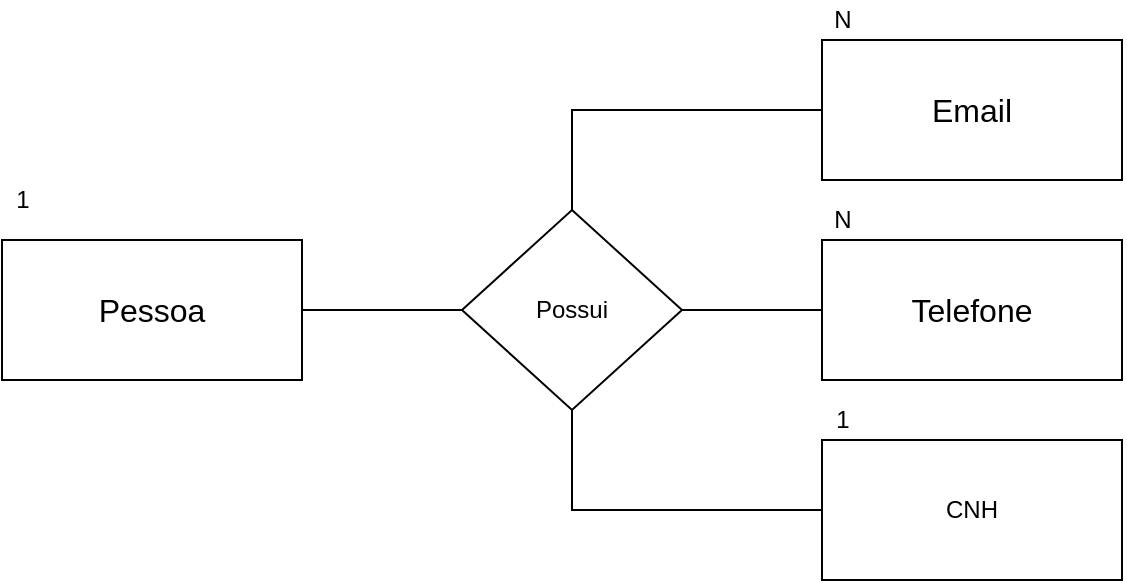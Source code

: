 <mxfile version="14.4.2" type="device" pages="2"><diagram id="0tzoElIVvLnrqVujmH1S" name="Page-1"><mxGraphModel dx="868" dy="482" grid="1" gridSize="10" guides="1" tooltips="1" connect="1" arrows="1" fold="1" page="1" pageScale="1" pageWidth="827" pageHeight="1169" math="0" shadow="0"><root><mxCell id="0"/><mxCell id="1" parent="0"/><mxCell id="RPkzijP9OZo83HcT7Ald-3" style="edgeStyle=orthogonalEdgeStyle;rounded=0;orthogonalLoop=1;jettySize=auto;html=1;exitX=1;exitY=0.5;exitDx=0;exitDy=0;entryX=0;entryY=0.5;entryDx=0;entryDy=0;endArrow=none;endFill=0;" parent="1" source="RPkzijP9OZo83HcT7Ald-1" target="RPkzijP9OZo83HcT7Ald-2" edge="1"><mxGeometry relative="1" as="geometry"/></mxCell><mxCell id="RPkzijP9OZo83HcT7Ald-1" value="&lt;font size=&quot;3&quot;&gt;Pessoa&lt;/font&gt;" style="rounded=0;whiteSpace=wrap;html=1;" parent="1" vertex="1"><mxGeometry x="100" y="160" width="150" height="70" as="geometry"/></mxCell><mxCell id="RPkzijP9OZo83HcT7Ald-4" style="edgeStyle=orthogonalEdgeStyle;rounded=0;orthogonalLoop=1;jettySize=auto;html=1;exitX=1;exitY=0.5;exitDx=0;exitDy=0;endArrow=none;endFill=0;" parent="1" source="RPkzijP9OZo83HcT7Ald-6" edge="1"><mxGeometry relative="1" as="geometry"><mxPoint x="600" y="210" as="targetPoint"/><Array as="points"><mxPoint x="600" y="195"/></Array></mxGeometry></mxCell><mxCell id="RPkzijP9OZo83HcT7Ald-10" style="edgeStyle=orthogonalEdgeStyle;rounded=0;orthogonalLoop=1;jettySize=auto;html=1;exitX=0.5;exitY=0;exitDx=0;exitDy=0;entryX=0;entryY=0.5;entryDx=0;entryDy=0;endArrow=none;endFill=0;" parent="1" source="RPkzijP9OZo83HcT7Ald-2" target="RPkzijP9OZo83HcT7Ald-8" edge="1"><mxGeometry relative="1" as="geometry"/></mxCell><mxCell id="RPkzijP9OZo83HcT7Ald-11" style="edgeStyle=orthogonalEdgeStyle;rounded=0;orthogonalLoop=1;jettySize=auto;html=1;exitX=0.5;exitY=1;exitDx=0;exitDy=0;entryX=0;entryY=0.5;entryDx=0;entryDy=0;endArrow=none;endFill=0;" parent="1" source="RPkzijP9OZo83HcT7Ald-2" target="RPkzijP9OZo83HcT7Ald-9" edge="1"><mxGeometry relative="1" as="geometry"/></mxCell><mxCell id="RPkzijP9OZo83HcT7Ald-2" value="Possui" style="rhombus;whiteSpace=wrap;html=1;" parent="1" vertex="1"><mxGeometry x="330" y="145" width="110" height="100" as="geometry"/></mxCell><mxCell id="RPkzijP9OZo83HcT7Ald-6" value="&lt;font size=&quot;3&quot;&gt;Telefone&lt;/font&gt;" style="rounded=0;whiteSpace=wrap;html=1;" parent="1" vertex="1"><mxGeometry x="510" y="160" width="150" height="70" as="geometry"/></mxCell><mxCell id="RPkzijP9OZo83HcT7Ald-7" style="edgeStyle=orthogonalEdgeStyle;rounded=0;orthogonalLoop=1;jettySize=auto;html=1;exitX=1;exitY=0.5;exitDx=0;exitDy=0;endArrow=none;endFill=0;" parent="1" source="RPkzijP9OZo83HcT7Ald-2" target="RPkzijP9OZo83HcT7Ald-6" edge="1"><mxGeometry relative="1" as="geometry"><mxPoint x="600" y="210" as="targetPoint"/><mxPoint x="440" y="195" as="sourcePoint"/><Array as="points"/></mxGeometry></mxCell><mxCell id="RPkzijP9OZo83HcT7Ald-8" value="&lt;font size=&quot;3&quot;&gt;Email&lt;/font&gt;" style="rounded=0;whiteSpace=wrap;html=1;" parent="1" vertex="1"><mxGeometry x="510" y="60" width="150" height="70" as="geometry"/></mxCell><mxCell id="RPkzijP9OZo83HcT7Ald-9" value="CNH" style="rounded=0;whiteSpace=wrap;html=1;" parent="1" vertex="1"><mxGeometry x="510" y="260" width="150" height="70" as="geometry"/></mxCell><mxCell id="RPkzijP9OZo83HcT7Ald-12" value="1" style="text;html=1;align=center;verticalAlign=middle;resizable=0;points=[];autosize=1;" parent="1" vertex="1"><mxGeometry x="100" y="130" width="20" height="20" as="geometry"/></mxCell><mxCell id="RPkzijP9OZo83HcT7Ald-13" value="N" style="text;html=1;align=center;verticalAlign=middle;resizable=0;points=[];autosize=1;" parent="1" vertex="1"><mxGeometry x="510" y="40" width="20" height="20" as="geometry"/></mxCell><mxCell id="RPkzijP9OZo83HcT7Ald-14" value="N" style="text;html=1;align=center;verticalAlign=middle;resizable=0;points=[];autosize=1;" parent="1" vertex="1"><mxGeometry x="510" y="140" width="20" height="20" as="geometry"/></mxCell><mxCell id="RPkzijP9OZo83HcT7Ald-15" value="1" style="text;html=1;align=center;verticalAlign=middle;resizable=0;points=[];autosize=1;" parent="1" vertex="1"><mxGeometry x="510" y="240" width="20" height="20" as="geometry"/></mxCell></root></mxGraphModel></diagram><diagram id="aIb-IURIw41t6wmp9YPa" name="Logico"><mxGraphModel dx="868" dy="425" grid="1" gridSize="10" guides="1" tooltips="1" connect="1" arrows="1" fold="1" page="1" pageScale="1" pageWidth="827" pageHeight="1169" math="0" shadow="0"><root><mxCell id="ZIAzbTx73sRLhOYdEwJa-0"/><mxCell id="ZIAzbTx73sRLhOYdEwJa-1" parent="ZIAzbTx73sRLhOYdEwJa-0"/><mxCell id="ZIAzbTx73sRLhOYdEwJa-2" value="Pessoa" style="shape=table;startSize=30;container=1;collapsible=1;childLayout=tableLayout;fixedRows=1;rowLines=0;fontStyle=1;align=center;resizeLast=1;" vertex="1" parent="ZIAzbTx73sRLhOYdEwJa-1"><mxGeometry x="360" y="50" width="180" height="190" as="geometry"/></mxCell><mxCell id="ZIAzbTx73sRLhOYdEwJa-3" value="" style="shape=partialRectangle;collapsible=0;dropTarget=0;pointerEvents=0;fillColor=none;top=0;left=0;bottom=0;right=0;points=[[0,0.5],[1,0.5]];portConstraint=eastwest;" vertex="1" parent="ZIAzbTx73sRLhOYdEwJa-2"><mxGeometry y="30" width="180" height="30" as="geometry"/></mxCell><mxCell id="ZIAzbTx73sRLhOYdEwJa-4" value="PK" style="shape=partialRectangle;connectable=0;fillColor=none;top=0;left=0;bottom=0;right=0;fontStyle=1;overflow=hidden;" vertex="1" parent="ZIAzbTx73sRLhOYdEwJa-3"><mxGeometry width="60" height="30" as="geometry"/></mxCell><mxCell id="ZIAzbTx73sRLhOYdEwJa-5" value="IdPessoa" style="shape=partialRectangle;connectable=0;fillColor=none;top=0;left=0;bottom=0;right=0;align=left;spacingLeft=6;fontStyle=5;overflow=hidden;" vertex="1" parent="ZIAzbTx73sRLhOYdEwJa-3"><mxGeometry x="60" width="120" height="30" as="geometry"/></mxCell><mxCell id="ZIAzbTx73sRLhOYdEwJa-27" value="" style="shape=partialRectangle;collapsible=0;dropTarget=0;pointerEvents=0;fillColor=none;top=0;left=0;bottom=0;right=0;points=[[0,0.5],[1,0.5]];portConstraint=eastwest;" vertex="1" parent="ZIAzbTx73sRLhOYdEwJa-2"><mxGeometry y="60" width="180" height="30" as="geometry"/></mxCell><mxCell id="ZIAzbTx73sRLhOYdEwJa-28" value="FK" style="shape=partialRectangle;connectable=0;fillColor=none;top=0;left=0;bottom=0;right=0;fontStyle=1;overflow=hidden;" vertex="1" parent="ZIAzbTx73sRLhOYdEwJa-27"><mxGeometry width="60" height="30" as="geometry"/></mxCell><mxCell id="ZIAzbTx73sRLhOYdEwJa-29" value="Telefone" style="shape=partialRectangle;connectable=0;fillColor=none;top=0;left=0;bottom=0;right=0;align=left;spacingLeft=6;fontStyle=5;overflow=hidden;" vertex="1" parent="ZIAzbTx73sRLhOYdEwJa-27"><mxGeometry x="60" width="120" height="30" as="geometry"/></mxCell><mxCell id="ZIAzbTx73sRLhOYdEwJa-21" value="" style="shape=partialRectangle;collapsible=0;dropTarget=0;pointerEvents=0;fillColor=none;top=0;left=0;bottom=0;right=0;points=[[0,0.5],[1,0.5]];portConstraint=eastwest;" vertex="1" parent="ZIAzbTx73sRLhOYdEwJa-2"><mxGeometry y="90" width="180" height="30" as="geometry"/></mxCell><mxCell id="ZIAzbTx73sRLhOYdEwJa-22" value="FK" style="shape=partialRectangle;connectable=0;fillColor=none;top=0;left=0;bottom=0;right=0;fontStyle=1;overflow=hidden;" vertex="1" parent="ZIAzbTx73sRLhOYdEwJa-21"><mxGeometry width="60" height="30" as="geometry"/></mxCell><mxCell id="ZIAzbTx73sRLhOYdEwJa-23" value="CNH" style="shape=partialRectangle;connectable=0;fillColor=none;top=0;left=0;bottom=0;right=0;align=left;spacingLeft=6;fontStyle=5;overflow=hidden;" vertex="1" parent="ZIAzbTx73sRLhOYdEwJa-21"><mxGeometry x="60" width="120" height="30" as="geometry"/></mxCell><mxCell id="ZIAzbTx73sRLhOYdEwJa-24" value="" style="shape=partialRectangle;collapsible=0;dropTarget=0;pointerEvents=0;fillColor=none;top=0;left=0;bottom=1;right=0;points=[[0,0.5],[1,0.5]];portConstraint=eastwest;" vertex="1" parent="ZIAzbTx73sRLhOYdEwJa-2"><mxGeometry y="120" width="180" height="30" as="geometry"/></mxCell><mxCell id="ZIAzbTx73sRLhOYdEwJa-25" value="FK" style="shape=partialRectangle;connectable=0;fillColor=none;top=0;left=0;bottom=0;right=0;fontStyle=1;overflow=hidden;" vertex="1" parent="ZIAzbTx73sRLhOYdEwJa-24"><mxGeometry width="60" height="30" as="geometry"/></mxCell><mxCell id="ZIAzbTx73sRLhOYdEwJa-26" value="Email" style="shape=partialRectangle;connectable=0;fillColor=none;top=0;left=0;bottom=0;right=0;align=left;spacingLeft=6;fontStyle=5;overflow=hidden;" vertex="1" parent="ZIAzbTx73sRLhOYdEwJa-24"><mxGeometry x="60" width="120" height="30" as="geometry"/></mxCell><mxCell id="ZIAzbTx73sRLhOYdEwJa-9" value="" style="shape=partialRectangle;collapsible=0;dropTarget=0;pointerEvents=0;fillColor=none;top=0;left=0;bottom=0;right=0;points=[[0,0.5],[1,0.5]];portConstraint=eastwest;" vertex="1" parent="ZIAzbTx73sRLhOYdEwJa-2"><mxGeometry y="150" width="180" height="30" as="geometry"/></mxCell><mxCell id="ZIAzbTx73sRLhOYdEwJa-10" value="" style="shape=partialRectangle;connectable=0;fillColor=none;top=0;left=0;bottom=0;right=0;editable=1;overflow=hidden;" vertex="1" parent="ZIAzbTx73sRLhOYdEwJa-9"><mxGeometry width="60" height="30" as="geometry"/></mxCell><mxCell id="ZIAzbTx73sRLhOYdEwJa-11" value="Pessoa" style="shape=partialRectangle;connectable=0;fillColor=none;top=0;left=0;bottom=0;right=0;align=left;spacingLeft=6;overflow=hidden;" vertex="1" parent="ZIAzbTx73sRLhOYdEwJa-9"><mxGeometry x="60" width="120" height="30" as="geometry"/></mxCell><mxCell id="ZIAzbTx73sRLhOYdEwJa-30" value="Telefone" style="shape=table;startSize=30;container=1;collapsible=1;childLayout=tableLayout;fixedRows=1;rowLines=0;fontStyle=1;align=center;resizeLast=1;" vertex="1" parent="ZIAzbTx73sRLhOYdEwJa-1"><mxGeometry x="40" y="50" width="180" height="100" as="geometry"/></mxCell><mxCell id="ZIAzbTx73sRLhOYdEwJa-34" value="" style="shape=partialRectangle;collapsible=0;dropTarget=0;pointerEvents=0;fillColor=none;top=0;left=0;bottom=1;right=0;points=[[0,0.5],[1,0.5]];portConstraint=eastwest;" vertex="1" parent="ZIAzbTx73sRLhOYdEwJa-30"><mxGeometry y="30" width="180" height="30" as="geometry"/></mxCell><mxCell id="ZIAzbTx73sRLhOYdEwJa-35" value="PK" style="shape=partialRectangle;connectable=0;fillColor=none;top=0;left=0;bottom=0;right=0;fontStyle=1;overflow=hidden;" vertex="1" parent="ZIAzbTx73sRLhOYdEwJa-34"><mxGeometry width="60" height="30" as="geometry"/></mxCell><mxCell id="ZIAzbTx73sRLhOYdEwJa-36" value="IdTelefone" style="shape=partialRectangle;connectable=0;fillColor=none;top=0;left=0;bottom=0;right=0;align=left;spacingLeft=6;fontStyle=5;overflow=hidden;" vertex="1" parent="ZIAzbTx73sRLhOYdEwJa-34"><mxGeometry x="60" width="120" height="30" as="geometry"/></mxCell><mxCell id="ZIAzbTx73sRLhOYdEwJa-37" value="" style="shape=partialRectangle;collapsible=0;dropTarget=0;pointerEvents=0;fillColor=none;top=0;left=0;bottom=0;right=0;points=[[0,0.5],[1,0.5]];portConstraint=eastwest;" vertex="1" parent="ZIAzbTx73sRLhOYdEwJa-30"><mxGeometry y="60" width="180" height="30" as="geometry"/></mxCell><mxCell id="ZIAzbTx73sRLhOYdEwJa-38" value="" style="shape=partialRectangle;connectable=0;fillColor=none;top=0;left=0;bottom=0;right=0;editable=1;overflow=hidden;" vertex="1" parent="ZIAzbTx73sRLhOYdEwJa-37"><mxGeometry width="60" height="30" as="geometry"/></mxCell><mxCell id="ZIAzbTx73sRLhOYdEwJa-39" value="Numero de Telefone" style="shape=partialRectangle;connectable=0;fillColor=none;top=0;left=0;bottom=0;right=0;align=left;spacingLeft=6;overflow=hidden;" vertex="1" parent="ZIAzbTx73sRLhOYdEwJa-37"><mxGeometry x="60" width="120" height="30" as="geometry"/></mxCell><mxCell id="ZIAzbTx73sRLhOYdEwJa-44" value="" style="edgeStyle=entityRelationEdgeStyle;fontSize=12;html=1;endArrow=none;strokeColor=#000000;exitX=1;exitY=0.5;exitDx=0;exitDy=0;endFill=0;startArrow=ERoneToMany;startFill=0;entryX=0;entryY=0.5;entryDx=0;entryDy=0;" edge="1" parent="ZIAzbTx73sRLhOYdEwJa-1" source="ZIAzbTx73sRLhOYdEwJa-34" target="ZIAzbTx73sRLhOYdEwJa-27"><mxGeometry width="100" height="100" relative="1" as="geometry"><mxPoint x="260" y="195" as="sourcePoint"/><mxPoint x="360" y="95" as="targetPoint"/></mxGeometry></mxCell><mxCell id="ZIAzbTx73sRLhOYdEwJa-45" value="Email" style="shape=table;startSize=30;container=1;collapsible=1;childLayout=tableLayout;fixedRows=1;rowLines=0;fontStyle=1;align=center;resizeLast=1;" vertex="1" parent="ZIAzbTx73sRLhOYdEwJa-1"><mxGeometry x="630" y="50" width="180" height="100" as="geometry"/></mxCell><mxCell id="ZIAzbTx73sRLhOYdEwJa-46" value="" style="shape=partialRectangle;collapsible=0;dropTarget=0;pointerEvents=0;fillColor=none;top=0;left=0;bottom=1;right=0;points=[[0,0.5],[1,0.5]];portConstraint=eastwest;" vertex="1" parent="ZIAzbTx73sRLhOYdEwJa-45"><mxGeometry y="30" width="180" height="30" as="geometry"/></mxCell><mxCell id="ZIAzbTx73sRLhOYdEwJa-47" value="PK" style="shape=partialRectangle;connectable=0;fillColor=none;top=0;left=0;bottom=0;right=0;fontStyle=1;overflow=hidden;" vertex="1" parent="ZIAzbTx73sRLhOYdEwJa-46"><mxGeometry width="60" height="30" as="geometry"/></mxCell><mxCell id="ZIAzbTx73sRLhOYdEwJa-48" value="IdEmail" style="shape=partialRectangle;connectable=0;fillColor=none;top=0;left=0;bottom=0;right=0;align=left;spacingLeft=6;fontStyle=5;overflow=hidden;" vertex="1" parent="ZIAzbTx73sRLhOYdEwJa-46"><mxGeometry x="60" width="120" height="30" as="geometry"/></mxCell><mxCell id="ZIAzbTx73sRLhOYdEwJa-49" value="" style="shape=partialRectangle;collapsible=0;dropTarget=0;pointerEvents=0;fillColor=none;top=0;left=0;bottom=0;right=0;points=[[0,0.5],[1,0.5]];portConstraint=eastwest;" vertex="1" parent="ZIAzbTx73sRLhOYdEwJa-45"><mxGeometry y="60" width="180" height="30" as="geometry"/></mxCell><mxCell id="ZIAzbTx73sRLhOYdEwJa-50" value="" style="shape=partialRectangle;connectable=0;fillColor=none;top=0;left=0;bottom=0;right=0;editable=1;overflow=hidden;" vertex="1" parent="ZIAzbTx73sRLhOYdEwJa-49"><mxGeometry width="60" height="30" as="geometry"/></mxCell><mxCell id="ZIAzbTx73sRLhOYdEwJa-51" value="Email" style="shape=partialRectangle;connectable=0;fillColor=none;top=0;left=0;bottom=0;right=0;align=left;spacingLeft=6;overflow=hidden;" vertex="1" parent="ZIAzbTx73sRLhOYdEwJa-49"><mxGeometry x="60" width="120" height="30" as="geometry"/></mxCell><mxCell id="ZIAzbTx73sRLhOYdEwJa-52" value="" style="edgeStyle=entityRelationEdgeStyle;fontSize=12;html=1;endArrow=ERoneToMany;strokeColor=#000000;exitX=1;exitY=0.5;exitDx=0;exitDy=0;" edge="1" parent="ZIAzbTx73sRLhOYdEwJa-1" source="ZIAzbTx73sRLhOYdEwJa-24"><mxGeometry width="100" height="100" relative="1" as="geometry"><mxPoint x="530" y="195" as="sourcePoint"/><mxPoint x="630" y="95" as="targetPoint"/></mxGeometry></mxCell><mxCell id="ZIAzbTx73sRLhOYdEwJa-66" value="CNH" style="shape=table;startSize=30;container=1;collapsible=1;childLayout=tableLayout;fixedRows=1;rowLines=0;fontStyle=1;align=center;resizeLast=1;" vertex="1" parent="ZIAzbTx73sRLhOYdEwJa-1"><mxGeometry x="40" y="320" width="180" height="100" as="geometry"/></mxCell><mxCell id="ZIAzbTx73sRLhOYdEwJa-67" value="" style="shape=partialRectangle;collapsible=0;dropTarget=0;pointerEvents=0;fillColor=none;top=0;left=0;bottom=1;right=0;points=[[0,0.5],[1,0.5]];portConstraint=eastwest;" vertex="1" parent="ZIAzbTx73sRLhOYdEwJa-66"><mxGeometry y="30" width="180" height="30" as="geometry"/></mxCell><mxCell id="ZIAzbTx73sRLhOYdEwJa-68" value="PK" style="shape=partialRectangle;connectable=0;fillColor=none;top=0;left=0;bottom=0;right=0;fontStyle=1;overflow=hidden;" vertex="1" parent="ZIAzbTx73sRLhOYdEwJa-67"><mxGeometry width="60" height="30" as="geometry"/></mxCell><mxCell id="ZIAzbTx73sRLhOYdEwJa-69" value="IdCNH" style="shape=partialRectangle;connectable=0;fillColor=none;top=0;left=0;bottom=0;right=0;align=left;spacingLeft=6;fontStyle=5;overflow=hidden;" vertex="1" parent="ZIAzbTx73sRLhOYdEwJa-67"><mxGeometry x="60" width="120" height="30" as="geometry"/></mxCell><mxCell id="ZIAzbTx73sRLhOYdEwJa-70" value="" style="shape=partialRectangle;collapsible=0;dropTarget=0;pointerEvents=0;fillColor=none;top=0;left=0;bottom=0;right=0;points=[[0,0.5],[1,0.5]];portConstraint=eastwest;" vertex="1" parent="ZIAzbTx73sRLhOYdEwJa-66"><mxGeometry y="60" width="180" height="30" as="geometry"/></mxCell><mxCell id="ZIAzbTx73sRLhOYdEwJa-71" value="" style="shape=partialRectangle;connectable=0;fillColor=none;top=0;left=0;bottom=0;right=0;editable=1;overflow=hidden;" vertex="1" parent="ZIAzbTx73sRLhOYdEwJa-70"><mxGeometry width="60" height="30" as="geometry"/></mxCell><mxCell id="ZIAzbTx73sRLhOYdEwJa-72" value="CNH" style="shape=partialRectangle;connectable=0;fillColor=none;top=0;left=0;bottom=0;right=0;align=left;spacingLeft=6;overflow=hidden;" vertex="1" parent="ZIAzbTx73sRLhOYdEwJa-70"><mxGeometry x="60" width="120" height="30" as="geometry"/></mxCell><mxCell id="ZIAzbTx73sRLhOYdEwJa-76" value="" style="edgeStyle=entityRelationEdgeStyle;fontSize=12;html=1;endArrow=none;strokeColor=#000000;entryX=0;entryY=0.5;entryDx=0;entryDy=0;endFill=0;" edge="1" parent="ZIAzbTx73sRLhOYdEwJa-1" target="ZIAzbTx73sRLhOYdEwJa-21"><mxGeometry width="100" height="100" relative="1" as="geometry"><mxPoint x="220" y="370" as="sourcePoint"/><mxPoint x="320" y="270" as="targetPoint"/></mxGeometry></mxCell></root></mxGraphModel></diagram></mxfile>